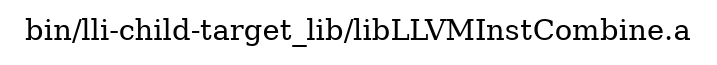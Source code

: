 digraph "bin/lli-child-target_lib/libLLVMInstCombine.a" {
	label="bin/lli-child-target_lib/libLLVMInstCombine.a";
	rankdir=LR;

}
